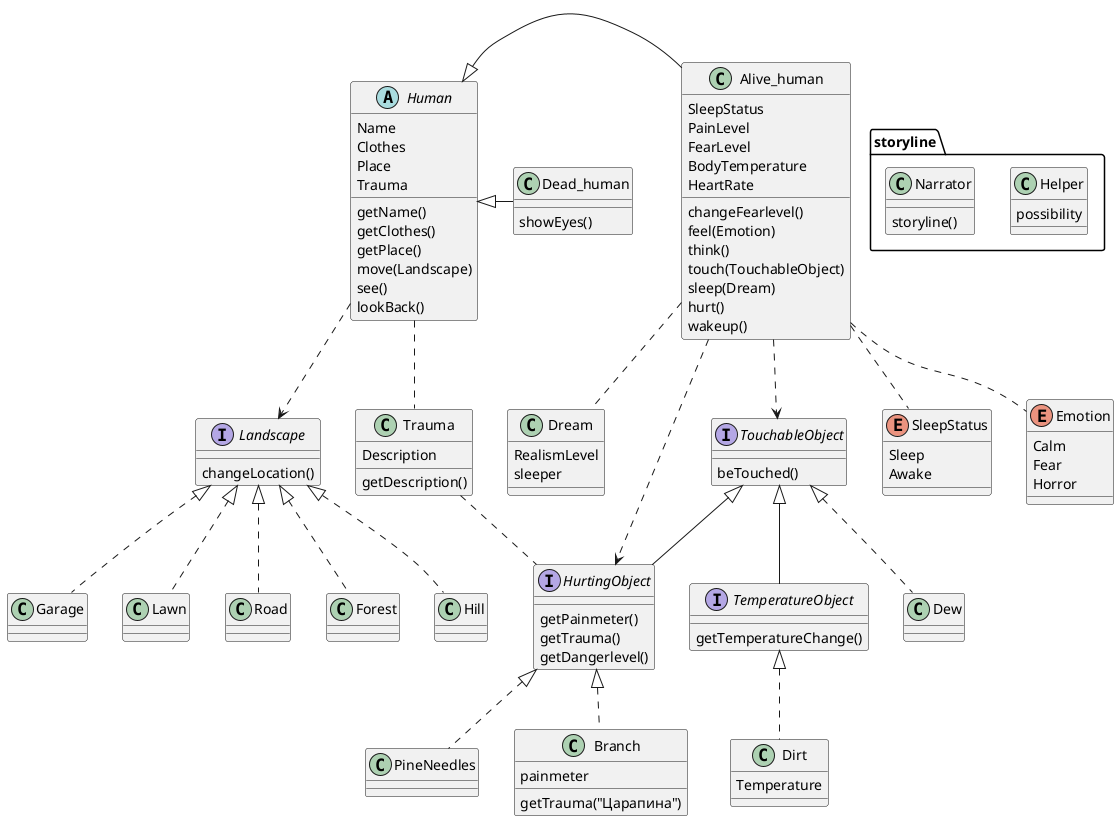 @startuml
'https://plantuml.com/class-diagram

class Dead_human {


showEyes()

}
class Dream{
RealismLevel
sleeper
}

abstract class Human {
Name
Clothes
Place
Trauma

getName()
getClothes()
getPlace()
move(Landscape)
see()
lookBack()
}

class Trauma{
   Description
   getDescription()
}

class storyline.Helper{
possibility
}

Human <|- Alive_human
Human <|- Dead_human


Alive_human .. Dream
Alive_human ..> TouchableObject
Alive_human ..> HurtingObject
TouchableObject <|-- HurtingObject
TouchableObject <|-- TemperatureObject

Human ..> Landscape

TouchableObject <|.. Dew
TemperatureObject <|.. Dirt
HurtingObject <|.. PineNeedles
HurtingObject <|.. Branch
Landscape <|.. Garage
Landscape <|.. Lawn
Landscape <|.. Road
Landscape <|.. Forest
Landscape <|.. Hill
Alive_human .. SleepStatus
Alive_human .. Emotion
Human .. Trauma
Trauma .. HurtingObject

class Alive_human {
SleepStatus
PainLevel
FearLevel
BodyTemperature
HeartRate

changeFearlevel()
feel(Emotion)
think()
touch(TouchableObject)
sleep(Dream)
hurt()
wakeup()
}

class storyline.Narrator{
storyline()
}


interface TouchableObject {
beTouched()
}

interface TemperatureObject{
getTemperatureChange()
}

interface HurtingObject {
getPainmeter()
getTrauma()
getDangerlevel()
}
class Branch{
painmeter
getTrauma("Царапина")
}

interface Landscape {
changeLocation()
}

enum SleepStatus {
Sleep
Awake
}

enum Emotion {
Calm
Fear
Horror
}

class Dirt {
Temperature
}


@enduml